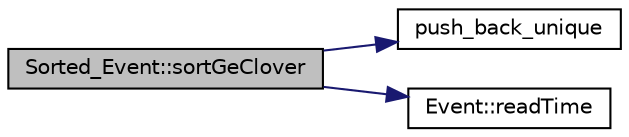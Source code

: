 digraph "Sorted_Event::sortGeClover"
{
 // LATEX_PDF_SIZE
  edge [fontname="Helvetica",fontsize="10",labelfontname="Helvetica",labelfontsize="10"];
  node [fontname="Helvetica",fontsize="10",shape=record];
  rankdir="LR";
  Node1 [label="Sorted_Event::sortGeClover",height=0.2,width=0.4,color="black", fillcolor="grey75", style="filled", fontcolor="black",tooltip=" "];
  Node1 -> Node2 [color="midnightblue",fontsize="10",style="solid",fontname="Helvetica"];
  Node2 [label="push_back_unique",height=0.2,width=0.4,color="black", fillcolor="white", style="filled",URL="$vector__functions_8hpp.html#a0714a23fb316299fdee1e44d9f46343b",tooltip=" "];
  Node1 -> Node3 [color="midnightblue",fontsize="10",style="solid",fontname="Helvetica"];
  Node3 [label="Event::readTime",height=0.2,width=0.4,color="black", fillcolor="white", style="filled",URL="$class_event.html#ac54af92399acaa1d785a7e3cbbb28df8",tooltip=" "];
}
